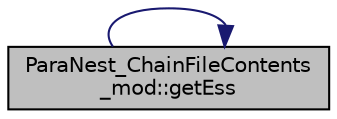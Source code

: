digraph "ParaNest_ChainFileContents_mod::getEss"
{
 // LATEX_PDF_SIZE
  edge [fontname="Helvetica",fontsize="10",labelfontname="Helvetica",labelfontsize="10"];
  node [fontname="Helvetica",fontsize="10",shape=record];
  rankdir="LR";
  Node1 [label="ParaNest_ChainFileContents\l_mod::getEss",height=0.2,width=0.4,color="black", fillcolor="grey75", style="filled", fontcolor="black",tooltip="This is a method of the class ChainFileContents_type.  Return the effective sample size (ESS) of the ..."];
  Node1 -> Node1 [color="midnightblue",fontsize="10",style="solid",fontname="Helvetica"];
}
